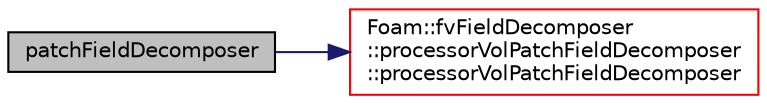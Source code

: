 digraph "patchFieldDecomposer"
{
  bgcolor="transparent";
  edge [fontname="Helvetica",fontsize="10",labelfontname="Helvetica",labelfontsize="10"];
  node [fontname="Helvetica",fontsize="10",shape=record];
  rankdir="LR";
  Node1 [label="patchFieldDecomposer",height=0.2,width=0.4,color="black", fillcolor="grey75", style="filled", fontcolor="black"];
  Node1 -> Node2 [color="midnightblue",fontsize="10",style="solid",fontname="Helvetica"];
  Node2 [label="Foam::fvFieldDecomposer\l::processorVolPatchFieldDecomposer\l::processorVolPatchFieldDecomposer",height=0.2,width=0.4,color="red",URL="$a02038.html#a06c7a0c8590077c7e0b0b7b5f9ae3d76",tooltip="Construct given addressing. "];
}
